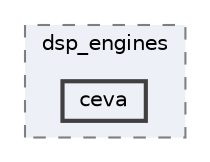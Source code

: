 digraph "Face_Access_inferencing/src/edge-impulse-sdk/dsp/dsp_engines/ceva"
{
 // LATEX_PDF_SIZE
  bgcolor="transparent";
  edge [fontname=Helvetica,fontsize=10,labelfontname=Helvetica,labelfontsize=10];
  node [fontname=Helvetica,fontsize=10,shape=box,height=0.2,width=0.4];
  compound=true
  subgraph clusterdir_e205908a52ebf6bb008b93adddcf69e3 {
    graph [ bgcolor="#edf0f7", pencolor="grey50", label="dsp_engines", fontname=Helvetica,fontsize=10 style="filled,dashed", URL="dir_e205908a52ebf6bb008b93adddcf69e3.html",tooltip=""]
  dir_abef8ecbf0be712273b0d5f7427221f3 [label="ceva", fillcolor="#edf0f7", color="grey25", style="filled,bold", URL="dir_abef8ecbf0be712273b0d5f7427221f3.html",tooltip=""];
  }
}
